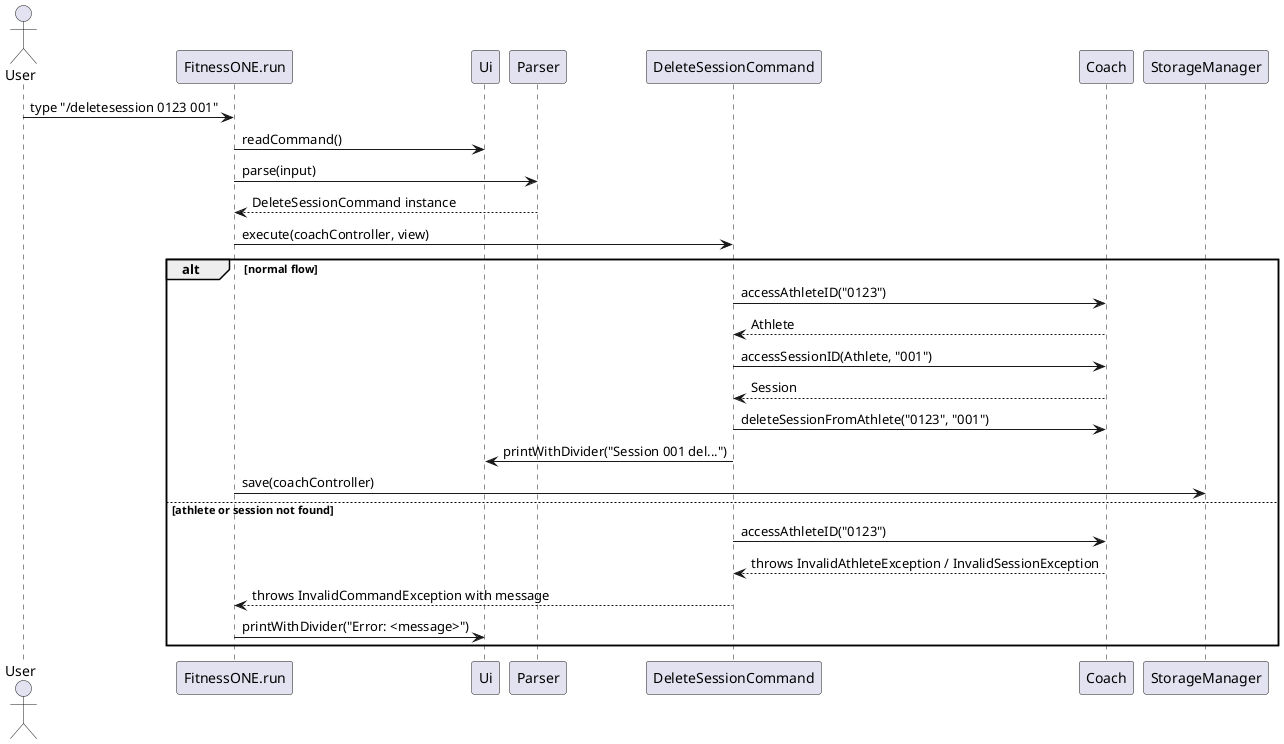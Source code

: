 @startuml
actor User
participant FitnessONE as "FitnessONE.run"
participant Ui as "Ui"
participant Parser as "Parser"
participant DeleteSessionCmd as "DeleteSessionCommand"
participant Coach as "Coach"
participant Storage as "StorageManager"

User -> FitnessONE : type "/deletesession 0123 001"
FitnessONE -> Ui : readCommand()
FitnessONE -> Parser : parse(input)
Parser --> FitnessONE : DeleteSessionCommand instance
FitnessONE -> DeleteSessionCmd : execute(coachController, view)

alt normal flow
    DeleteSessionCmd -> Coach : accessAthleteID("0123")
    Coach --> DeleteSessionCmd : Athlete
    DeleteSessionCmd -> Coach : accessSessionID(Athlete, "001")
    Coach --> DeleteSessionCmd : Session
    DeleteSessionCmd -> Coach : deleteSessionFromAthlete("0123", "001")
    DeleteSessionCmd -> Ui : printWithDivider("Session 001 del...")
    FitnessONE -> Storage : save(coachController)
else athlete or session not found
    DeleteSessionCmd -> Coach : accessAthleteID("0123")
    Coach --> DeleteSessionCmd : throws InvalidAthleteException / InvalidSessionException
    DeleteSessionCmd --> FitnessONE : throws InvalidCommandException with message
    FitnessONE -> Ui : printWithDivider("Error: <message>")
end
@enduml
